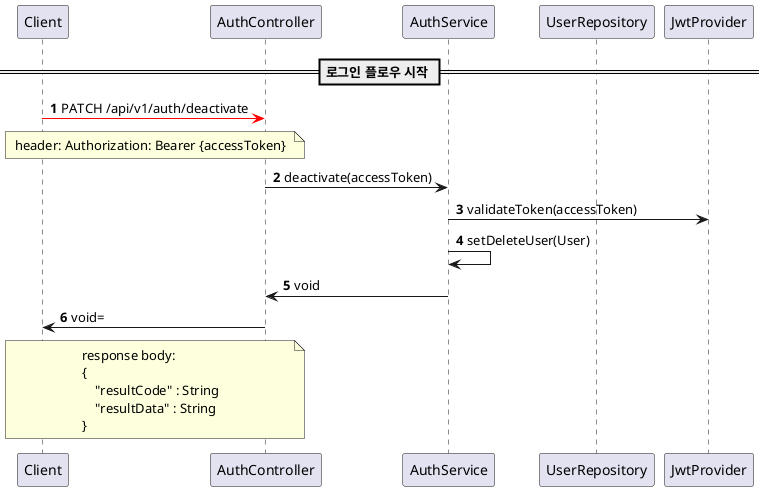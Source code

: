 @startuml
'https://plantuml.com/sequence-diagram

participant Client
participant AuthController
participant AuthService
participant UserRepository
participant JwtProvider
autonumber
== 로그인 플로우 시작 ==

Client -[#red]> AuthController: PATCH /api/v1/auth/deactivate
note over Client, AuthController
     header: Authorization: Bearer {accessToken}
end note
AuthController -> AuthService: deactivate(accessToken)
AuthService -> JwtProvider: validateToken(accessToken)
AuthService -> AuthService: setDeleteUser(User)
AuthService -> AuthController: void
AuthController -> Client: void=
note over AuthController, Client
    response body:
    {
        "resultCode" : String
        "resultData" : String
    }
end note
@enduml
